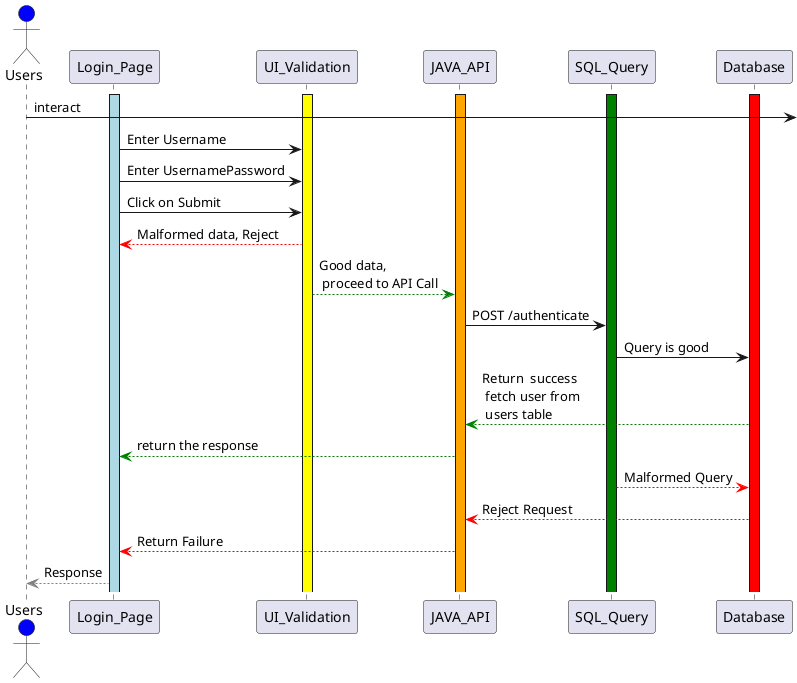 @startuml UI FLow
actor Users #blue
activate Login_Page #LightBlue
activate UI_Validation #Yellow
activate JAVA_API #Orange
activate SQL_Query #Green
activate Database #Red
Users ->  : interact
Login_Page -> UI_Validation : Enter Username
Login_Page -> UI_Validation : Enter UsernamePassword
Login_Page -> UI_Validation : Click on Submit
UI_Validation -[#Red]-> Login_Page: Malformed data, Reject
UI_Validation -[#Green]-> JAVA_API: Good data, \n proceed to API Call
JAVA_API -> SQL_Query : POST /authenticate
SQL_Query-> Database : Query is good
Database -[#Green]-> JAVA_API: Return  success \n fetch user from\n users table
JAVA_API -[#Green]-> Login_Page : return the response
SQL_Query -[#Red]-> Database : Malformed Query
Database -[#Red]-> JAVA_API : Reject Request
JAVA_API -[#Red]-> Login_Page: Return Failure

Login_Page -[#Gray]-> Users : Response
@enduml


